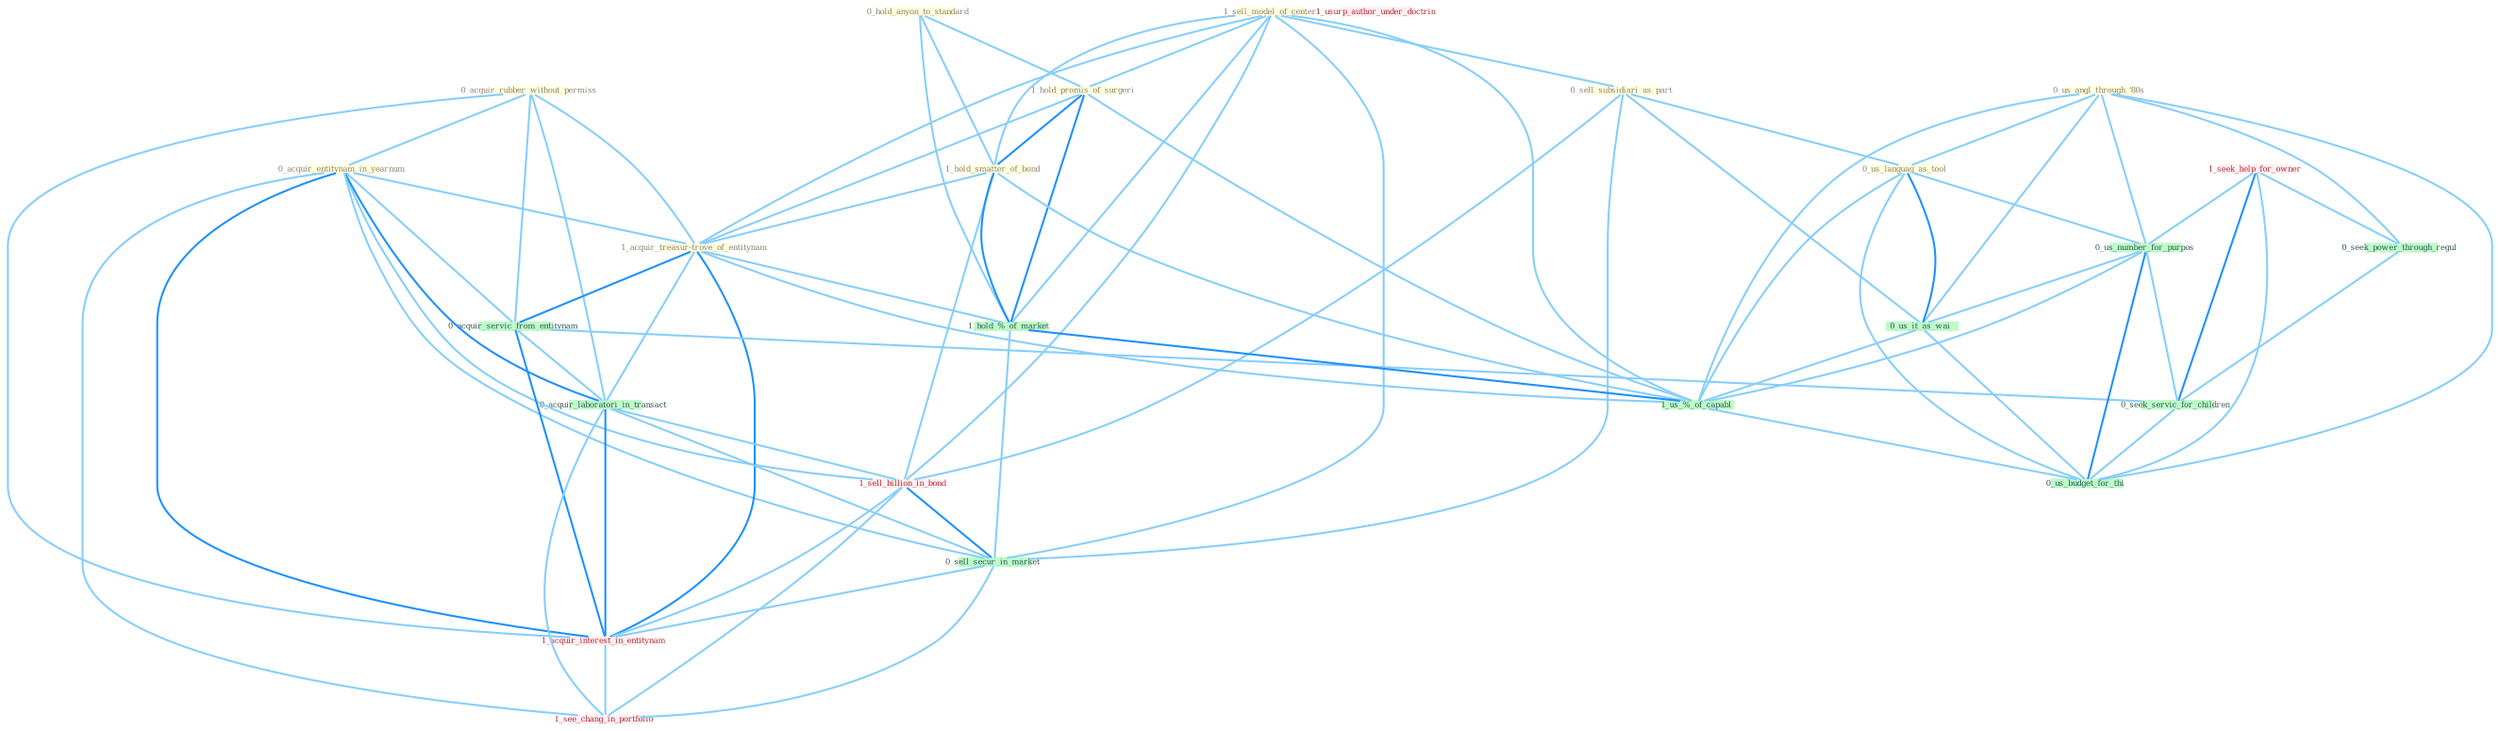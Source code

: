 Graph G{ 
    node
    [shape=polygon,style=filled,width=.5,height=.06,color="#BDFCC9",fixedsize=true,fontsize=4,
    fontcolor="#2f4f4f"];
    {node
    [color="#ffffe0", fontcolor="#8b7d6b"] "0_acquir_rubber_without_permiss " "0_acquir_entitynam_in_yearnum " "0_hold_anyon_to_standard " "0_us_angl_through_'80s " "1_sell_model_of_center " "1_hold_promis_of_surgeri " "1_hold_smatter_of_bond " "0_sell_subsidiari_as_part " "1_acquir_treasur-trove_of_entitynam " "0_us_languag_as_tool "}
{node [color="#fff0f5", fontcolor="#b22222"] "1_seek_help_for_owner " "1_sell_billion_in_bond " "1_usurp_author_under_doctrin " "1_acquir_interest_in_entitynam " "1_see_chang_in_portfolio "}
edge [color="#B0E2FF"];

	"0_acquir_rubber_without_permiss " -- "0_acquir_entitynam_in_yearnum " [w="1", color="#87cefa" ];
	"0_acquir_rubber_without_permiss " -- "1_acquir_treasur-trove_of_entitynam " [w="1", color="#87cefa" ];
	"0_acquir_rubber_without_permiss " -- "0_acquir_servic_from_entitynam " [w="1", color="#87cefa" ];
	"0_acquir_rubber_without_permiss " -- "0_acquir_laboratori_in_transact " [w="1", color="#87cefa" ];
	"0_acquir_rubber_without_permiss " -- "1_acquir_interest_in_entitynam " [w="1", color="#87cefa" ];
	"0_acquir_entitynam_in_yearnum " -- "1_acquir_treasur-trove_of_entitynam " [w="1", color="#87cefa" ];
	"0_acquir_entitynam_in_yearnum " -- "0_acquir_servic_from_entitynam " [w="1", color="#87cefa" ];
	"0_acquir_entitynam_in_yearnum " -- "0_acquir_laboratori_in_transact " [w="2", color="#1e90ff" , len=0.8];
	"0_acquir_entitynam_in_yearnum " -- "1_sell_billion_in_bond " [w="1", color="#87cefa" ];
	"0_acquir_entitynam_in_yearnum " -- "0_sell_secur_in_market " [w="1", color="#87cefa" ];
	"0_acquir_entitynam_in_yearnum " -- "1_acquir_interest_in_entitynam " [w="2", color="#1e90ff" , len=0.8];
	"0_acquir_entitynam_in_yearnum " -- "1_see_chang_in_portfolio " [w="1", color="#87cefa" ];
	"0_hold_anyon_to_standard " -- "1_hold_promis_of_surgeri " [w="1", color="#87cefa" ];
	"0_hold_anyon_to_standard " -- "1_hold_smatter_of_bond " [w="1", color="#87cefa" ];
	"0_hold_anyon_to_standard " -- "1_hold_%_of_market " [w="1", color="#87cefa" ];
	"0_us_angl_through_'80s " -- "0_us_languag_as_tool " [w="1", color="#87cefa" ];
	"0_us_angl_through_'80s " -- "0_seek_power_through_regul " [w="1", color="#87cefa" ];
	"0_us_angl_through_'80s " -- "0_us_number_for_purpos " [w="1", color="#87cefa" ];
	"0_us_angl_through_'80s " -- "0_us_it_as_wai " [w="1", color="#87cefa" ];
	"0_us_angl_through_'80s " -- "1_us_%_of_capabl " [w="1", color="#87cefa" ];
	"0_us_angl_through_'80s " -- "0_us_budget_for_thi " [w="1", color="#87cefa" ];
	"1_sell_model_of_center " -- "1_hold_promis_of_surgeri " [w="1", color="#87cefa" ];
	"1_sell_model_of_center " -- "1_hold_smatter_of_bond " [w="1", color="#87cefa" ];
	"1_sell_model_of_center " -- "0_sell_subsidiari_as_part " [w="1", color="#87cefa" ];
	"1_sell_model_of_center " -- "1_acquir_treasur-trove_of_entitynam " [w="1", color="#87cefa" ];
	"1_sell_model_of_center " -- "1_hold_%_of_market " [w="1", color="#87cefa" ];
	"1_sell_model_of_center " -- "1_sell_billion_in_bond " [w="1", color="#87cefa" ];
	"1_sell_model_of_center " -- "1_us_%_of_capabl " [w="1", color="#87cefa" ];
	"1_sell_model_of_center " -- "0_sell_secur_in_market " [w="1", color="#87cefa" ];
	"1_hold_promis_of_surgeri " -- "1_hold_smatter_of_bond " [w="2", color="#1e90ff" , len=0.8];
	"1_hold_promis_of_surgeri " -- "1_acquir_treasur-trove_of_entitynam " [w="1", color="#87cefa" ];
	"1_hold_promis_of_surgeri " -- "1_hold_%_of_market " [w="2", color="#1e90ff" , len=0.8];
	"1_hold_promis_of_surgeri " -- "1_us_%_of_capabl " [w="1", color="#87cefa" ];
	"1_hold_smatter_of_bond " -- "1_acquir_treasur-trove_of_entitynam " [w="1", color="#87cefa" ];
	"1_hold_smatter_of_bond " -- "1_hold_%_of_market " [w="2", color="#1e90ff" , len=0.8];
	"1_hold_smatter_of_bond " -- "1_sell_billion_in_bond " [w="1", color="#87cefa" ];
	"1_hold_smatter_of_bond " -- "1_us_%_of_capabl " [w="1", color="#87cefa" ];
	"0_sell_subsidiari_as_part " -- "0_us_languag_as_tool " [w="1", color="#87cefa" ];
	"0_sell_subsidiari_as_part " -- "1_sell_billion_in_bond " [w="1", color="#87cefa" ];
	"0_sell_subsidiari_as_part " -- "0_us_it_as_wai " [w="1", color="#87cefa" ];
	"0_sell_subsidiari_as_part " -- "0_sell_secur_in_market " [w="1", color="#87cefa" ];
	"1_acquir_treasur-trove_of_entitynam " -- "0_acquir_servic_from_entitynam " [w="2", color="#1e90ff" , len=0.8];
	"1_acquir_treasur-trove_of_entitynam " -- "1_hold_%_of_market " [w="1", color="#87cefa" ];
	"1_acquir_treasur-trove_of_entitynam " -- "0_acquir_laboratori_in_transact " [w="1", color="#87cefa" ];
	"1_acquir_treasur-trove_of_entitynam " -- "1_us_%_of_capabl " [w="1", color="#87cefa" ];
	"1_acquir_treasur-trove_of_entitynam " -- "1_acquir_interest_in_entitynam " [w="2", color="#1e90ff" , len=0.8];
	"0_us_languag_as_tool " -- "0_us_number_for_purpos " [w="1", color="#87cefa" ];
	"0_us_languag_as_tool " -- "0_us_it_as_wai " [w="2", color="#1e90ff" , len=0.8];
	"0_us_languag_as_tool " -- "1_us_%_of_capabl " [w="1", color="#87cefa" ];
	"0_us_languag_as_tool " -- "0_us_budget_for_thi " [w="1", color="#87cefa" ];
	"1_seek_help_for_owner " -- "0_seek_power_through_regul " [w="1", color="#87cefa" ];
	"1_seek_help_for_owner " -- "0_us_number_for_purpos " [w="1", color="#87cefa" ];
	"1_seek_help_for_owner " -- "0_seek_servic_for_children " [w="2", color="#1e90ff" , len=0.8];
	"1_seek_help_for_owner " -- "0_us_budget_for_thi " [w="1", color="#87cefa" ];
	"0_acquir_servic_from_entitynam " -- "0_acquir_laboratori_in_transact " [w="1", color="#87cefa" ];
	"0_acquir_servic_from_entitynam " -- "1_acquir_interest_in_entitynam " [w="2", color="#1e90ff" , len=0.8];
	"0_acquir_servic_from_entitynam " -- "0_seek_servic_for_children " [w="1", color="#87cefa" ];
	"1_hold_%_of_market " -- "1_us_%_of_capabl " [w="2", color="#1e90ff" , len=0.8];
	"1_hold_%_of_market " -- "0_sell_secur_in_market " [w="1", color="#87cefa" ];
	"0_seek_power_through_regul " -- "0_seek_servic_for_children " [w="1", color="#87cefa" ];
	"0_us_number_for_purpos " -- "0_us_it_as_wai " [w="1", color="#87cefa" ];
	"0_us_number_for_purpos " -- "1_us_%_of_capabl " [w="1", color="#87cefa" ];
	"0_us_number_for_purpos " -- "0_seek_servic_for_children " [w="1", color="#87cefa" ];
	"0_us_number_for_purpos " -- "0_us_budget_for_thi " [w="2", color="#1e90ff" , len=0.8];
	"0_acquir_laboratori_in_transact " -- "1_sell_billion_in_bond " [w="1", color="#87cefa" ];
	"0_acquir_laboratori_in_transact " -- "0_sell_secur_in_market " [w="1", color="#87cefa" ];
	"0_acquir_laboratori_in_transact " -- "1_acquir_interest_in_entitynam " [w="2", color="#1e90ff" , len=0.8];
	"0_acquir_laboratori_in_transact " -- "1_see_chang_in_portfolio " [w="1", color="#87cefa" ];
	"1_sell_billion_in_bond " -- "0_sell_secur_in_market " [w="2", color="#1e90ff" , len=0.8];
	"1_sell_billion_in_bond " -- "1_acquir_interest_in_entitynam " [w="1", color="#87cefa" ];
	"1_sell_billion_in_bond " -- "1_see_chang_in_portfolio " [w="1", color="#87cefa" ];
	"0_us_it_as_wai " -- "1_us_%_of_capabl " [w="1", color="#87cefa" ];
	"0_us_it_as_wai " -- "0_us_budget_for_thi " [w="1", color="#87cefa" ];
	"1_us_%_of_capabl " -- "0_us_budget_for_thi " [w="1", color="#87cefa" ];
	"0_sell_secur_in_market " -- "1_acquir_interest_in_entitynam " [w="1", color="#87cefa" ];
	"0_sell_secur_in_market " -- "1_see_chang_in_portfolio " [w="1", color="#87cefa" ];
	"1_acquir_interest_in_entitynam " -- "1_see_chang_in_portfolio " [w="1", color="#87cefa" ];
	"0_seek_servic_for_children " -- "0_us_budget_for_thi " [w="1", color="#87cefa" ];
}